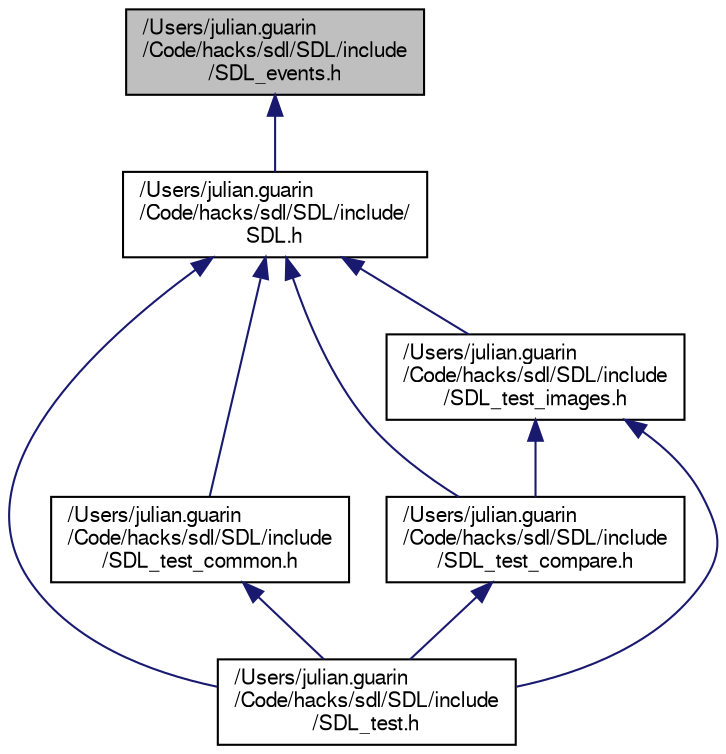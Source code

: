 digraph "/Users/julian.guarin/Code/hacks/sdl/SDL/include/SDL_events.h"
{
  edge [fontname="FreeSans",fontsize="10",labelfontname="FreeSans",labelfontsize="10"];
  node [fontname="FreeSans",fontsize="10",shape=record];
  Node26 [label="/Users/julian.guarin\l/Code/hacks/sdl/SDL/include\l/SDL_events.h",height=0.2,width=0.4,color="black", fillcolor="grey75", style="filled", fontcolor="black"];
  Node26 -> Node27 [dir="back",color="midnightblue",fontsize="10",style="solid",fontname="FreeSans"];
  Node27 [label="/Users/julian.guarin\l/Code/hacks/sdl/SDL/include/\lSDL.h",height=0.2,width=0.4,color="black", fillcolor="white", style="filled",URL="$de/ddc/_s_d_l_8h.html"];
  Node27 -> Node28 [dir="back",color="midnightblue",fontsize="10",style="solid",fontname="FreeSans"];
  Node28 [label="/Users/julian.guarin\l/Code/hacks/sdl/SDL/include\l/SDL_test.h",height=0.2,width=0.4,color="black", fillcolor="white", style="filled",URL="$dd/d3b/_s_d_l__test_8h.html"];
  Node27 -> Node29 [dir="back",color="midnightblue",fontsize="10",style="solid",fontname="FreeSans"];
  Node29 [label="/Users/julian.guarin\l/Code/hacks/sdl/SDL/include\l/SDL_test_common.h",height=0.2,width=0.4,color="black", fillcolor="white", style="filled",URL="$dc/dc7/_s_d_l__test__common_8h.html"];
  Node29 -> Node28 [dir="back",color="midnightblue",fontsize="10",style="solid",fontname="FreeSans"];
  Node27 -> Node30 [dir="back",color="midnightblue",fontsize="10",style="solid",fontname="FreeSans"];
  Node30 [label="/Users/julian.guarin\l/Code/hacks/sdl/SDL/include\l/SDL_test_compare.h",height=0.2,width=0.4,color="black", fillcolor="white", style="filled",URL="$d8/d59/_s_d_l__test__compare_8h.html"];
  Node30 -> Node28 [dir="back",color="midnightblue",fontsize="10",style="solid",fontname="FreeSans"];
  Node27 -> Node31 [dir="back",color="midnightblue",fontsize="10",style="solid",fontname="FreeSans"];
  Node31 [label="/Users/julian.guarin\l/Code/hacks/sdl/SDL/include\l/SDL_test_images.h",height=0.2,width=0.4,color="black", fillcolor="white", style="filled",URL="$d4/d55/_s_d_l__test__images_8h.html"];
  Node31 -> Node30 [dir="back",color="midnightblue",fontsize="10",style="solid",fontname="FreeSans"];
  Node31 -> Node28 [dir="back",color="midnightblue",fontsize="10",style="solid",fontname="FreeSans"];
}
